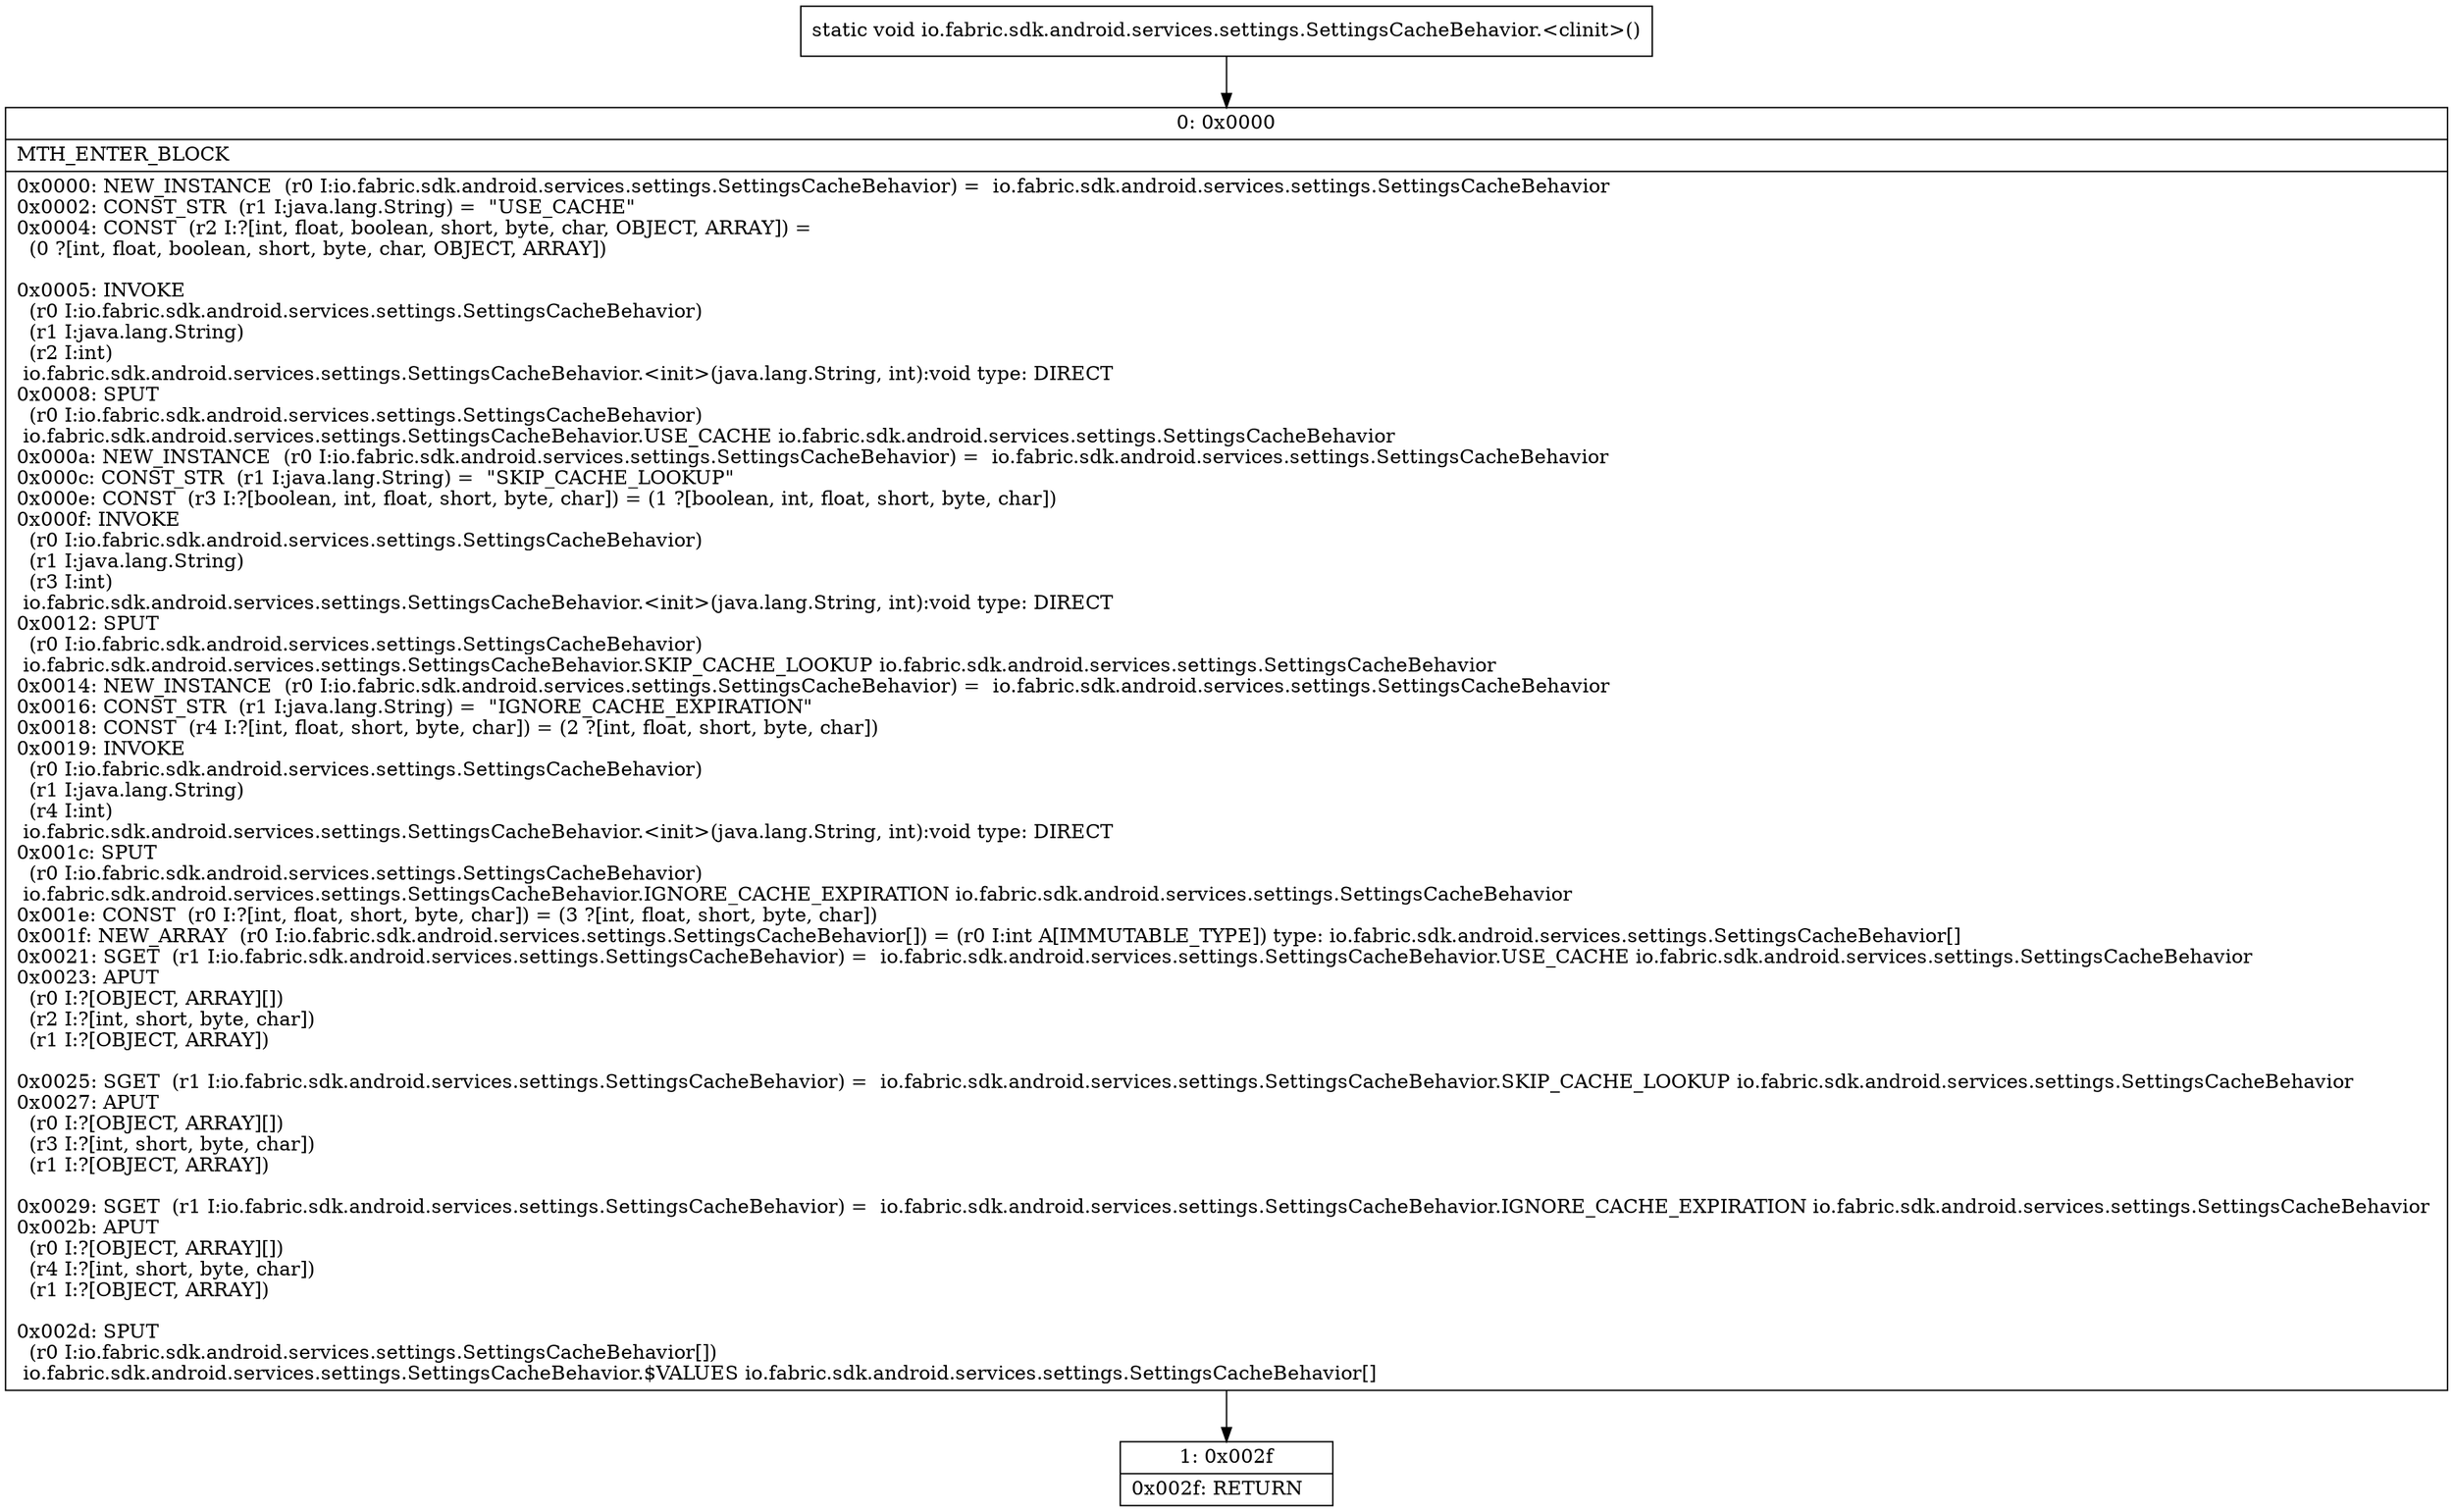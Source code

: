 digraph "CFG forio.fabric.sdk.android.services.settings.SettingsCacheBehavior.\<clinit\>()V" {
Node_0 [shape=record,label="{0\:\ 0x0000|MTH_ENTER_BLOCK\l|0x0000: NEW_INSTANCE  (r0 I:io.fabric.sdk.android.services.settings.SettingsCacheBehavior) =  io.fabric.sdk.android.services.settings.SettingsCacheBehavior \l0x0002: CONST_STR  (r1 I:java.lang.String) =  \"USE_CACHE\" \l0x0004: CONST  (r2 I:?[int, float, boolean, short, byte, char, OBJECT, ARRAY]) = \l  (0 ?[int, float, boolean, short, byte, char, OBJECT, ARRAY])\l \l0x0005: INVOKE  \l  (r0 I:io.fabric.sdk.android.services.settings.SettingsCacheBehavior)\l  (r1 I:java.lang.String)\l  (r2 I:int)\l io.fabric.sdk.android.services.settings.SettingsCacheBehavior.\<init\>(java.lang.String, int):void type: DIRECT \l0x0008: SPUT  \l  (r0 I:io.fabric.sdk.android.services.settings.SettingsCacheBehavior)\l io.fabric.sdk.android.services.settings.SettingsCacheBehavior.USE_CACHE io.fabric.sdk.android.services.settings.SettingsCacheBehavior \l0x000a: NEW_INSTANCE  (r0 I:io.fabric.sdk.android.services.settings.SettingsCacheBehavior) =  io.fabric.sdk.android.services.settings.SettingsCacheBehavior \l0x000c: CONST_STR  (r1 I:java.lang.String) =  \"SKIP_CACHE_LOOKUP\" \l0x000e: CONST  (r3 I:?[boolean, int, float, short, byte, char]) = (1 ?[boolean, int, float, short, byte, char]) \l0x000f: INVOKE  \l  (r0 I:io.fabric.sdk.android.services.settings.SettingsCacheBehavior)\l  (r1 I:java.lang.String)\l  (r3 I:int)\l io.fabric.sdk.android.services.settings.SettingsCacheBehavior.\<init\>(java.lang.String, int):void type: DIRECT \l0x0012: SPUT  \l  (r0 I:io.fabric.sdk.android.services.settings.SettingsCacheBehavior)\l io.fabric.sdk.android.services.settings.SettingsCacheBehavior.SKIP_CACHE_LOOKUP io.fabric.sdk.android.services.settings.SettingsCacheBehavior \l0x0014: NEW_INSTANCE  (r0 I:io.fabric.sdk.android.services.settings.SettingsCacheBehavior) =  io.fabric.sdk.android.services.settings.SettingsCacheBehavior \l0x0016: CONST_STR  (r1 I:java.lang.String) =  \"IGNORE_CACHE_EXPIRATION\" \l0x0018: CONST  (r4 I:?[int, float, short, byte, char]) = (2 ?[int, float, short, byte, char]) \l0x0019: INVOKE  \l  (r0 I:io.fabric.sdk.android.services.settings.SettingsCacheBehavior)\l  (r1 I:java.lang.String)\l  (r4 I:int)\l io.fabric.sdk.android.services.settings.SettingsCacheBehavior.\<init\>(java.lang.String, int):void type: DIRECT \l0x001c: SPUT  \l  (r0 I:io.fabric.sdk.android.services.settings.SettingsCacheBehavior)\l io.fabric.sdk.android.services.settings.SettingsCacheBehavior.IGNORE_CACHE_EXPIRATION io.fabric.sdk.android.services.settings.SettingsCacheBehavior \l0x001e: CONST  (r0 I:?[int, float, short, byte, char]) = (3 ?[int, float, short, byte, char]) \l0x001f: NEW_ARRAY  (r0 I:io.fabric.sdk.android.services.settings.SettingsCacheBehavior[]) = (r0 I:int A[IMMUTABLE_TYPE]) type: io.fabric.sdk.android.services.settings.SettingsCacheBehavior[] \l0x0021: SGET  (r1 I:io.fabric.sdk.android.services.settings.SettingsCacheBehavior) =  io.fabric.sdk.android.services.settings.SettingsCacheBehavior.USE_CACHE io.fabric.sdk.android.services.settings.SettingsCacheBehavior \l0x0023: APUT  \l  (r0 I:?[OBJECT, ARRAY][])\l  (r2 I:?[int, short, byte, char])\l  (r1 I:?[OBJECT, ARRAY])\l \l0x0025: SGET  (r1 I:io.fabric.sdk.android.services.settings.SettingsCacheBehavior) =  io.fabric.sdk.android.services.settings.SettingsCacheBehavior.SKIP_CACHE_LOOKUP io.fabric.sdk.android.services.settings.SettingsCacheBehavior \l0x0027: APUT  \l  (r0 I:?[OBJECT, ARRAY][])\l  (r3 I:?[int, short, byte, char])\l  (r1 I:?[OBJECT, ARRAY])\l \l0x0029: SGET  (r1 I:io.fabric.sdk.android.services.settings.SettingsCacheBehavior) =  io.fabric.sdk.android.services.settings.SettingsCacheBehavior.IGNORE_CACHE_EXPIRATION io.fabric.sdk.android.services.settings.SettingsCacheBehavior \l0x002b: APUT  \l  (r0 I:?[OBJECT, ARRAY][])\l  (r4 I:?[int, short, byte, char])\l  (r1 I:?[OBJECT, ARRAY])\l \l0x002d: SPUT  \l  (r0 I:io.fabric.sdk.android.services.settings.SettingsCacheBehavior[])\l io.fabric.sdk.android.services.settings.SettingsCacheBehavior.$VALUES io.fabric.sdk.android.services.settings.SettingsCacheBehavior[] \l}"];
Node_1 [shape=record,label="{1\:\ 0x002f|0x002f: RETURN   \l}"];
MethodNode[shape=record,label="{static void io.fabric.sdk.android.services.settings.SettingsCacheBehavior.\<clinit\>() }"];
MethodNode -> Node_0;
Node_0 -> Node_1;
}


